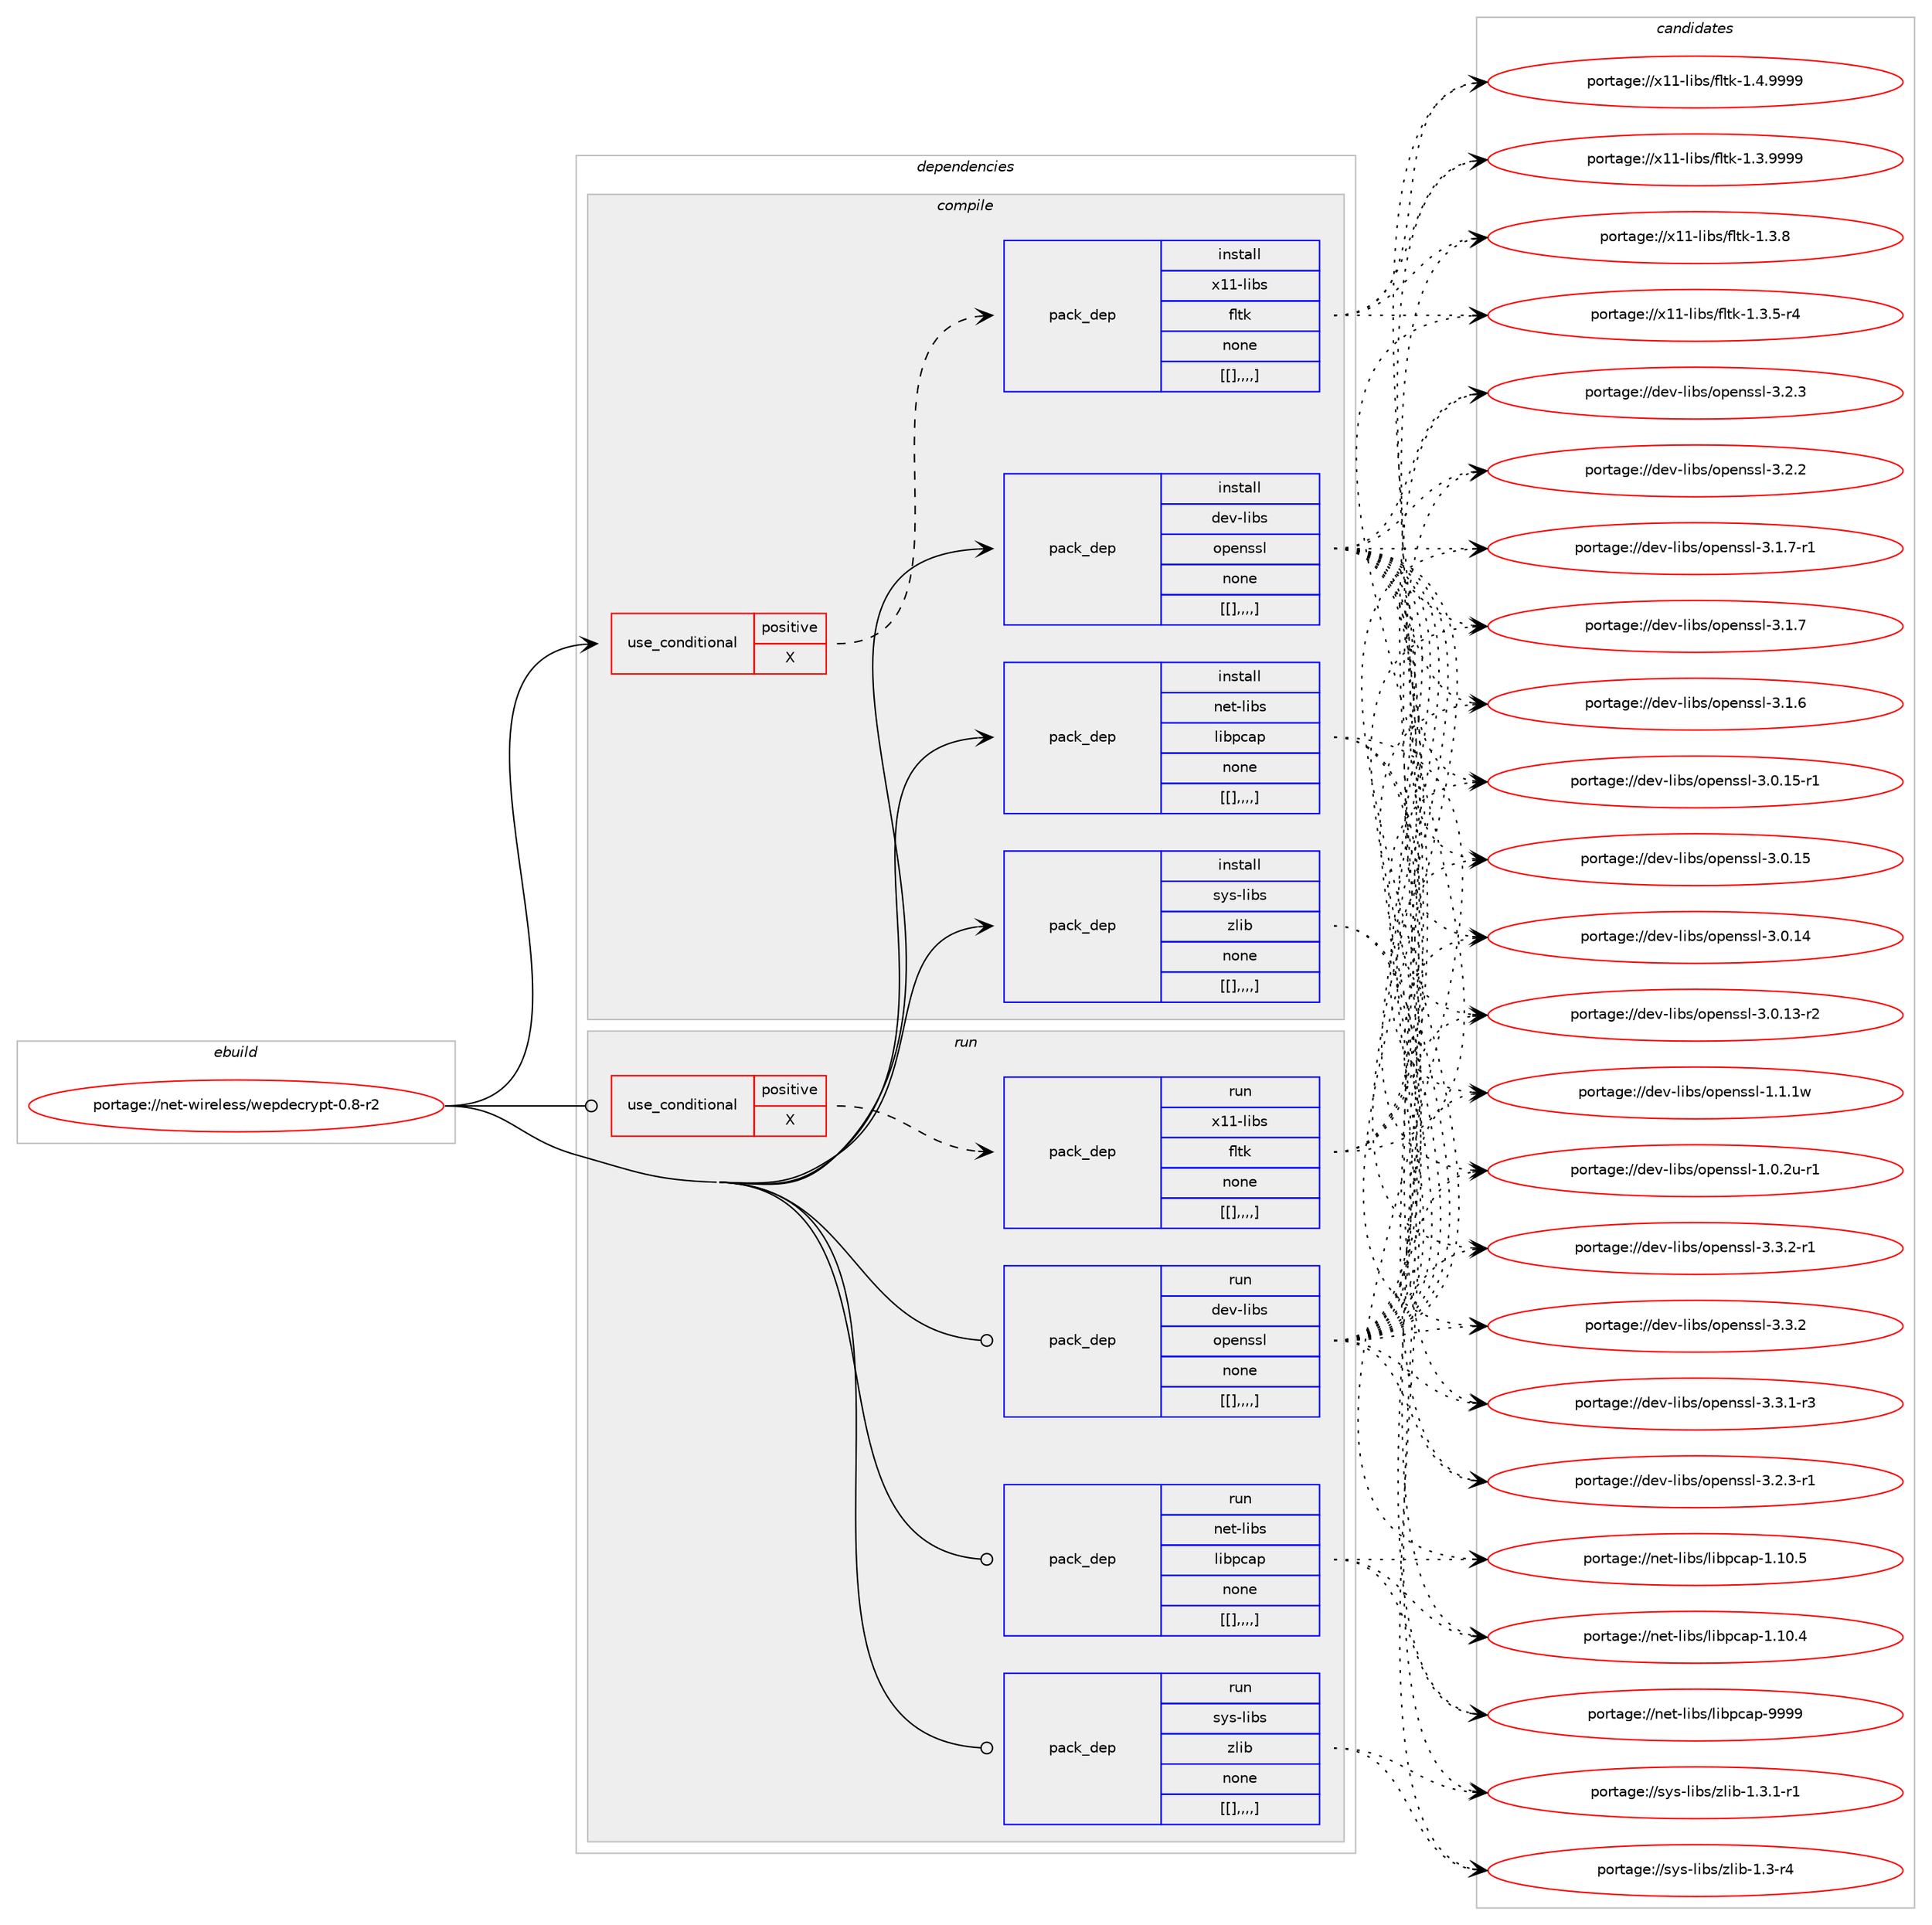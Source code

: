 digraph prolog {

# *************
# Graph options
# *************

newrank=true;
concentrate=true;
compound=true;
graph [rankdir=LR,fontname=Helvetica,fontsize=10,ranksep=1.5];#, ranksep=2.5, nodesep=0.2];
edge  [arrowhead=vee];
node  [fontname=Helvetica,fontsize=10];

# **********
# The ebuild
# **********

subgraph cluster_leftcol {
color=gray;
label=<<i>ebuild</i>>;
id [label="portage://net-wireless/wepdecrypt-0.8-r2", color=red, width=4, href="../net-wireless/wepdecrypt-0.8-r2.svg"];
}

# ****************
# The dependencies
# ****************

subgraph cluster_midcol {
color=gray;
label=<<i>dependencies</i>>;
subgraph cluster_compile {
fillcolor="#eeeeee";
style=filled;
label=<<i>compile</i>>;
subgraph cond111 {
dependency549 [label=<<TABLE BORDER="0" CELLBORDER="1" CELLSPACING="0" CELLPADDING="4"><TR><TD ROWSPAN="3" CELLPADDING="10">use_conditional</TD></TR><TR><TD>positive</TD></TR><TR><TD>X</TD></TR></TABLE>>, shape=none, color=red];
subgraph pack434 {
dependency551 [label=<<TABLE BORDER="0" CELLBORDER="1" CELLSPACING="0" CELLPADDING="4" WIDTH="220"><TR><TD ROWSPAN="6" CELLPADDING="30">pack_dep</TD></TR><TR><TD WIDTH="110">install</TD></TR><TR><TD>x11-libs</TD></TR><TR><TD>fltk</TD></TR><TR><TD>none</TD></TR><TR><TD>[[],,,,]</TD></TR></TABLE>>, shape=none, color=blue];
}
dependency549:e -> dependency551:w [weight=20,style="dashed",arrowhead="vee"];
}
id:e -> dependency549:w [weight=20,style="solid",arrowhead="vee"];
subgraph pack436 {
dependency553 [label=<<TABLE BORDER="0" CELLBORDER="1" CELLSPACING="0" CELLPADDING="4" WIDTH="220"><TR><TD ROWSPAN="6" CELLPADDING="30">pack_dep</TD></TR><TR><TD WIDTH="110">install</TD></TR><TR><TD>dev-libs</TD></TR><TR><TD>openssl</TD></TR><TR><TD>none</TD></TR><TR><TD>[[],,,,]</TD></TR></TABLE>>, shape=none, color=blue];
}
id:e -> dependency553:w [weight=20,style="solid",arrowhead="vee"];
subgraph pack439 {
dependency557 [label=<<TABLE BORDER="0" CELLBORDER="1" CELLSPACING="0" CELLPADDING="4" WIDTH="220"><TR><TD ROWSPAN="6" CELLPADDING="30">pack_dep</TD></TR><TR><TD WIDTH="110">install</TD></TR><TR><TD>net-libs</TD></TR><TR><TD>libpcap</TD></TR><TR><TD>none</TD></TR><TR><TD>[[],,,,]</TD></TR></TABLE>>, shape=none, color=blue];
}
id:e -> dependency557:w [weight=20,style="solid",arrowhead="vee"];
subgraph pack440 {
dependency559 [label=<<TABLE BORDER="0" CELLBORDER="1" CELLSPACING="0" CELLPADDING="4" WIDTH="220"><TR><TD ROWSPAN="6" CELLPADDING="30">pack_dep</TD></TR><TR><TD WIDTH="110">install</TD></TR><TR><TD>sys-libs</TD></TR><TR><TD>zlib</TD></TR><TR><TD>none</TD></TR><TR><TD>[[],,,,]</TD></TR></TABLE>>, shape=none, color=blue];
}
id:e -> dependency559:w [weight=20,style="solid",arrowhead="vee"];
}
subgraph cluster_compileandrun {
fillcolor="#eeeeee";
style=filled;
label=<<i>compile and run</i>>;
}
subgraph cluster_run {
fillcolor="#eeeeee";
style=filled;
label=<<i>run</i>>;
subgraph cond115 {
dependency561 [label=<<TABLE BORDER="0" CELLBORDER="1" CELLSPACING="0" CELLPADDING="4"><TR><TD ROWSPAN="3" CELLPADDING="10">use_conditional</TD></TR><TR><TD>positive</TD></TR><TR><TD>X</TD></TR></TABLE>>, shape=none, color=red];
subgraph pack442 {
dependency563 [label=<<TABLE BORDER="0" CELLBORDER="1" CELLSPACING="0" CELLPADDING="4" WIDTH="220"><TR><TD ROWSPAN="6" CELLPADDING="30">pack_dep</TD></TR><TR><TD WIDTH="110">run</TD></TR><TR><TD>x11-libs</TD></TR><TR><TD>fltk</TD></TR><TR><TD>none</TD></TR><TR><TD>[[],,,,]</TD></TR></TABLE>>, shape=none, color=blue];
}
dependency561:e -> dependency563:w [weight=20,style="dashed",arrowhead="vee"];
}
id:e -> dependency561:w [weight=20,style="solid",arrowhead="odot"];
subgraph pack444 {
dependency565 [label=<<TABLE BORDER="0" CELLBORDER="1" CELLSPACING="0" CELLPADDING="4" WIDTH="220"><TR><TD ROWSPAN="6" CELLPADDING="30">pack_dep</TD></TR><TR><TD WIDTH="110">run</TD></TR><TR><TD>dev-libs</TD></TR><TR><TD>openssl</TD></TR><TR><TD>none</TD></TR><TR><TD>[[],,,,]</TD></TR></TABLE>>, shape=none, color=blue];
}
id:e -> dependency565:w [weight=20,style="solid",arrowhead="odot"];
subgraph pack445 {
dependency567 [label=<<TABLE BORDER="0" CELLBORDER="1" CELLSPACING="0" CELLPADDING="4" WIDTH="220"><TR><TD ROWSPAN="6" CELLPADDING="30">pack_dep</TD></TR><TR><TD WIDTH="110">run</TD></TR><TR><TD>net-libs</TD></TR><TR><TD>libpcap</TD></TR><TR><TD>none</TD></TR><TR><TD>[[],,,,]</TD></TR></TABLE>>, shape=none, color=blue];
}
id:e -> dependency567:w [weight=20,style="solid",arrowhead="odot"];
subgraph pack448 {
dependency572 [label=<<TABLE BORDER="0" CELLBORDER="1" CELLSPACING="0" CELLPADDING="4" WIDTH="220"><TR><TD ROWSPAN="6" CELLPADDING="30">pack_dep</TD></TR><TR><TD WIDTH="110">run</TD></TR><TR><TD>sys-libs</TD></TR><TR><TD>zlib</TD></TR><TR><TD>none</TD></TR><TR><TD>[[],,,,]</TD></TR></TABLE>>, shape=none, color=blue];
}
id:e -> dependency572:w [weight=20,style="solid",arrowhead="odot"];
}
}

# **************
# The candidates
# **************

subgraph cluster_choices {
rank=same;
color=gray;
label=<<i>candidates</i>>;

subgraph choice404 {
color=black;
nodesep=1;
choice1204949451081059811547102108116107454946524657575757 [label="portage://x11-libs/fltk-1.4.9999", color=red, width=4,href="../x11-libs/fltk-1.4.9999.svg"];
choice1204949451081059811547102108116107454946514657575757 [label="portage://x11-libs/fltk-1.3.9999", color=red, width=4,href="../x11-libs/fltk-1.3.9999.svg"];
choice1204949451081059811547102108116107454946514656 [label="portage://x11-libs/fltk-1.3.8", color=red, width=4,href="../x11-libs/fltk-1.3.8.svg"];
choice12049494510810598115471021081161074549465146534511452 [label="portage://x11-libs/fltk-1.3.5-r4", color=red, width=4,href="../x11-libs/fltk-1.3.5-r4.svg"];
dependency551:e -> choice1204949451081059811547102108116107454946524657575757:w [style=dotted,weight="100"];
dependency551:e -> choice1204949451081059811547102108116107454946514657575757:w [style=dotted,weight="100"];
dependency551:e -> choice1204949451081059811547102108116107454946514656:w [style=dotted,weight="100"];
dependency551:e -> choice12049494510810598115471021081161074549465146534511452:w [style=dotted,weight="100"];
}
subgraph choice411 {
color=black;
nodesep=1;
choice1001011184510810598115471111121011101151151084551465146504511449 [label="portage://dev-libs/openssl-3.3.2-r1", color=red, width=4,href="../dev-libs/openssl-3.3.2-r1.svg"];
choice100101118451081059811547111112101110115115108455146514650 [label="portage://dev-libs/openssl-3.3.2", color=red, width=4,href="../dev-libs/openssl-3.3.2.svg"];
choice1001011184510810598115471111121011101151151084551465146494511451 [label="portage://dev-libs/openssl-3.3.1-r3", color=red, width=4,href="../dev-libs/openssl-3.3.1-r3.svg"];
choice1001011184510810598115471111121011101151151084551465046514511449 [label="portage://dev-libs/openssl-3.2.3-r1", color=red, width=4,href="../dev-libs/openssl-3.2.3-r1.svg"];
choice100101118451081059811547111112101110115115108455146504651 [label="portage://dev-libs/openssl-3.2.3", color=red, width=4,href="../dev-libs/openssl-3.2.3.svg"];
choice100101118451081059811547111112101110115115108455146504650 [label="portage://dev-libs/openssl-3.2.2", color=red, width=4,href="../dev-libs/openssl-3.2.2.svg"];
choice1001011184510810598115471111121011101151151084551464946554511449 [label="portage://dev-libs/openssl-3.1.7-r1", color=red, width=4,href="../dev-libs/openssl-3.1.7-r1.svg"];
choice100101118451081059811547111112101110115115108455146494655 [label="portage://dev-libs/openssl-3.1.7", color=red, width=4,href="../dev-libs/openssl-3.1.7.svg"];
choice100101118451081059811547111112101110115115108455146494654 [label="portage://dev-libs/openssl-3.1.6", color=red, width=4,href="../dev-libs/openssl-3.1.6.svg"];
choice100101118451081059811547111112101110115115108455146484649534511449 [label="portage://dev-libs/openssl-3.0.15-r1", color=red, width=4,href="../dev-libs/openssl-3.0.15-r1.svg"];
choice10010111845108105981154711111210111011511510845514648464953 [label="portage://dev-libs/openssl-3.0.15", color=red, width=4,href="../dev-libs/openssl-3.0.15.svg"];
choice10010111845108105981154711111210111011511510845514648464952 [label="portage://dev-libs/openssl-3.0.14", color=red, width=4,href="../dev-libs/openssl-3.0.14.svg"];
choice100101118451081059811547111112101110115115108455146484649514511450 [label="portage://dev-libs/openssl-3.0.13-r2", color=red, width=4,href="../dev-libs/openssl-3.0.13-r2.svg"];
choice100101118451081059811547111112101110115115108454946494649119 [label="portage://dev-libs/openssl-1.1.1w", color=red, width=4,href="../dev-libs/openssl-1.1.1w.svg"];
choice1001011184510810598115471111121011101151151084549464846501174511449 [label="portage://dev-libs/openssl-1.0.2u-r1", color=red, width=4,href="../dev-libs/openssl-1.0.2u-r1.svg"];
dependency553:e -> choice1001011184510810598115471111121011101151151084551465146504511449:w [style=dotted,weight="100"];
dependency553:e -> choice100101118451081059811547111112101110115115108455146514650:w [style=dotted,weight="100"];
dependency553:e -> choice1001011184510810598115471111121011101151151084551465146494511451:w [style=dotted,weight="100"];
dependency553:e -> choice1001011184510810598115471111121011101151151084551465046514511449:w [style=dotted,weight="100"];
dependency553:e -> choice100101118451081059811547111112101110115115108455146504651:w [style=dotted,weight="100"];
dependency553:e -> choice100101118451081059811547111112101110115115108455146504650:w [style=dotted,weight="100"];
dependency553:e -> choice1001011184510810598115471111121011101151151084551464946554511449:w [style=dotted,weight="100"];
dependency553:e -> choice100101118451081059811547111112101110115115108455146494655:w [style=dotted,weight="100"];
dependency553:e -> choice100101118451081059811547111112101110115115108455146494654:w [style=dotted,weight="100"];
dependency553:e -> choice100101118451081059811547111112101110115115108455146484649534511449:w [style=dotted,weight="100"];
dependency553:e -> choice10010111845108105981154711111210111011511510845514648464953:w [style=dotted,weight="100"];
dependency553:e -> choice10010111845108105981154711111210111011511510845514648464952:w [style=dotted,weight="100"];
dependency553:e -> choice100101118451081059811547111112101110115115108455146484649514511450:w [style=dotted,weight="100"];
dependency553:e -> choice100101118451081059811547111112101110115115108454946494649119:w [style=dotted,weight="100"];
dependency553:e -> choice1001011184510810598115471111121011101151151084549464846501174511449:w [style=dotted,weight="100"];
}
subgraph choice431 {
color=black;
nodesep=1;
choice1101011164510810598115471081059811299971124557575757 [label="portage://net-libs/libpcap-9999", color=red, width=4,href="../net-libs/libpcap-9999.svg"];
choice11010111645108105981154710810598112999711245494649484653 [label="portage://net-libs/libpcap-1.10.5", color=red, width=4,href="../net-libs/libpcap-1.10.5.svg"];
choice11010111645108105981154710810598112999711245494649484652 [label="portage://net-libs/libpcap-1.10.4", color=red, width=4,href="../net-libs/libpcap-1.10.4.svg"];
dependency557:e -> choice1101011164510810598115471081059811299971124557575757:w [style=dotted,weight="100"];
dependency557:e -> choice11010111645108105981154710810598112999711245494649484653:w [style=dotted,weight="100"];
dependency557:e -> choice11010111645108105981154710810598112999711245494649484652:w [style=dotted,weight="100"];
}
subgraph choice438 {
color=black;
nodesep=1;
choice115121115451081059811547122108105984549465146494511449 [label="portage://sys-libs/zlib-1.3.1-r1", color=red, width=4,href="../sys-libs/zlib-1.3.1-r1.svg"];
choice11512111545108105981154712210810598454946514511452 [label="portage://sys-libs/zlib-1.3-r4", color=red, width=4,href="../sys-libs/zlib-1.3-r4.svg"];
dependency559:e -> choice115121115451081059811547122108105984549465146494511449:w [style=dotted,weight="100"];
dependency559:e -> choice11512111545108105981154712210810598454946514511452:w [style=dotted,weight="100"];
}
subgraph choice440 {
color=black;
nodesep=1;
choice1204949451081059811547102108116107454946524657575757 [label="portage://x11-libs/fltk-1.4.9999", color=red, width=4,href="../x11-libs/fltk-1.4.9999.svg"];
choice1204949451081059811547102108116107454946514657575757 [label="portage://x11-libs/fltk-1.3.9999", color=red, width=4,href="../x11-libs/fltk-1.3.9999.svg"];
choice1204949451081059811547102108116107454946514656 [label="portage://x11-libs/fltk-1.3.8", color=red, width=4,href="../x11-libs/fltk-1.3.8.svg"];
choice12049494510810598115471021081161074549465146534511452 [label="portage://x11-libs/fltk-1.3.5-r4", color=red, width=4,href="../x11-libs/fltk-1.3.5-r4.svg"];
dependency563:e -> choice1204949451081059811547102108116107454946524657575757:w [style=dotted,weight="100"];
dependency563:e -> choice1204949451081059811547102108116107454946514657575757:w [style=dotted,weight="100"];
dependency563:e -> choice1204949451081059811547102108116107454946514656:w [style=dotted,weight="100"];
dependency563:e -> choice12049494510810598115471021081161074549465146534511452:w [style=dotted,weight="100"];
}
subgraph choice448 {
color=black;
nodesep=1;
choice1001011184510810598115471111121011101151151084551465146504511449 [label="portage://dev-libs/openssl-3.3.2-r1", color=red, width=4,href="../dev-libs/openssl-3.3.2-r1.svg"];
choice100101118451081059811547111112101110115115108455146514650 [label="portage://dev-libs/openssl-3.3.2", color=red, width=4,href="../dev-libs/openssl-3.3.2.svg"];
choice1001011184510810598115471111121011101151151084551465146494511451 [label="portage://dev-libs/openssl-3.3.1-r3", color=red, width=4,href="../dev-libs/openssl-3.3.1-r3.svg"];
choice1001011184510810598115471111121011101151151084551465046514511449 [label="portage://dev-libs/openssl-3.2.3-r1", color=red, width=4,href="../dev-libs/openssl-3.2.3-r1.svg"];
choice100101118451081059811547111112101110115115108455146504651 [label="portage://dev-libs/openssl-3.2.3", color=red, width=4,href="../dev-libs/openssl-3.2.3.svg"];
choice100101118451081059811547111112101110115115108455146504650 [label="portage://dev-libs/openssl-3.2.2", color=red, width=4,href="../dev-libs/openssl-3.2.2.svg"];
choice1001011184510810598115471111121011101151151084551464946554511449 [label="portage://dev-libs/openssl-3.1.7-r1", color=red, width=4,href="../dev-libs/openssl-3.1.7-r1.svg"];
choice100101118451081059811547111112101110115115108455146494655 [label="portage://dev-libs/openssl-3.1.7", color=red, width=4,href="../dev-libs/openssl-3.1.7.svg"];
choice100101118451081059811547111112101110115115108455146494654 [label="portage://dev-libs/openssl-3.1.6", color=red, width=4,href="../dev-libs/openssl-3.1.6.svg"];
choice100101118451081059811547111112101110115115108455146484649534511449 [label="portage://dev-libs/openssl-3.0.15-r1", color=red, width=4,href="../dev-libs/openssl-3.0.15-r1.svg"];
choice10010111845108105981154711111210111011511510845514648464953 [label="portage://dev-libs/openssl-3.0.15", color=red, width=4,href="../dev-libs/openssl-3.0.15.svg"];
choice10010111845108105981154711111210111011511510845514648464952 [label="portage://dev-libs/openssl-3.0.14", color=red, width=4,href="../dev-libs/openssl-3.0.14.svg"];
choice100101118451081059811547111112101110115115108455146484649514511450 [label="portage://dev-libs/openssl-3.0.13-r2", color=red, width=4,href="../dev-libs/openssl-3.0.13-r2.svg"];
choice100101118451081059811547111112101110115115108454946494649119 [label="portage://dev-libs/openssl-1.1.1w", color=red, width=4,href="../dev-libs/openssl-1.1.1w.svg"];
choice1001011184510810598115471111121011101151151084549464846501174511449 [label="portage://dev-libs/openssl-1.0.2u-r1", color=red, width=4,href="../dev-libs/openssl-1.0.2u-r1.svg"];
dependency565:e -> choice1001011184510810598115471111121011101151151084551465146504511449:w [style=dotted,weight="100"];
dependency565:e -> choice100101118451081059811547111112101110115115108455146514650:w [style=dotted,weight="100"];
dependency565:e -> choice1001011184510810598115471111121011101151151084551465146494511451:w [style=dotted,weight="100"];
dependency565:e -> choice1001011184510810598115471111121011101151151084551465046514511449:w [style=dotted,weight="100"];
dependency565:e -> choice100101118451081059811547111112101110115115108455146504651:w [style=dotted,weight="100"];
dependency565:e -> choice100101118451081059811547111112101110115115108455146504650:w [style=dotted,weight="100"];
dependency565:e -> choice1001011184510810598115471111121011101151151084551464946554511449:w [style=dotted,weight="100"];
dependency565:e -> choice100101118451081059811547111112101110115115108455146494655:w [style=dotted,weight="100"];
dependency565:e -> choice100101118451081059811547111112101110115115108455146494654:w [style=dotted,weight="100"];
dependency565:e -> choice100101118451081059811547111112101110115115108455146484649534511449:w [style=dotted,weight="100"];
dependency565:e -> choice10010111845108105981154711111210111011511510845514648464953:w [style=dotted,weight="100"];
dependency565:e -> choice10010111845108105981154711111210111011511510845514648464952:w [style=dotted,weight="100"];
dependency565:e -> choice100101118451081059811547111112101110115115108455146484649514511450:w [style=dotted,weight="100"];
dependency565:e -> choice100101118451081059811547111112101110115115108454946494649119:w [style=dotted,weight="100"];
dependency565:e -> choice1001011184510810598115471111121011101151151084549464846501174511449:w [style=dotted,weight="100"];
}
subgraph choice456 {
color=black;
nodesep=1;
choice1101011164510810598115471081059811299971124557575757 [label="portage://net-libs/libpcap-9999", color=red, width=4,href="../net-libs/libpcap-9999.svg"];
choice11010111645108105981154710810598112999711245494649484653 [label="portage://net-libs/libpcap-1.10.5", color=red, width=4,href="../net-libs/libpcap-1.10.5.svg"];
choice11010111645108105981154710810598112999711245494649484652 [label="portage://net-libs/libpcap-1.10.4", color=red, width=4,href="../net-libs/libpcap-1.10.4.svg"];
dependency567:e -> choice1101011164510810598115471081059811299971124557575757:w [style=dotted,weight="100"];
dependency567:e -> choice11010111645108105981154710810598112999711245494649484653:w [style=dotted,weight="100"];
dependency567:e -> choice11010111645108105981154710810598112999711245494649484652:w [style=dotted,weight="100"];
}
subgraph choice457 {
color=black;
nodesep=1;
choice115121115451081059811547122108105984549465146494511449 [label="portage://sys-libs/zlib-1.3.1-r1", color=red, width=4,href="../sys-libs/zlib-1.3.1-r1.svg"];
choice11512111545108105981154712210810598454946514511452 [label="portage://sys-libs/zlib-1.3-r4", color=red, width=4,href="../sys-libs/zlib-1.3-r4.svg"];
dependency572:e -> choice115121115451081059811547122108105984549465146494511449:w [style=dotted,weight="100"];
dependency572:e -> choice11512111545108105981154712210810598454946514511452:w [style=dotted,weight="100"];
}
}

}
